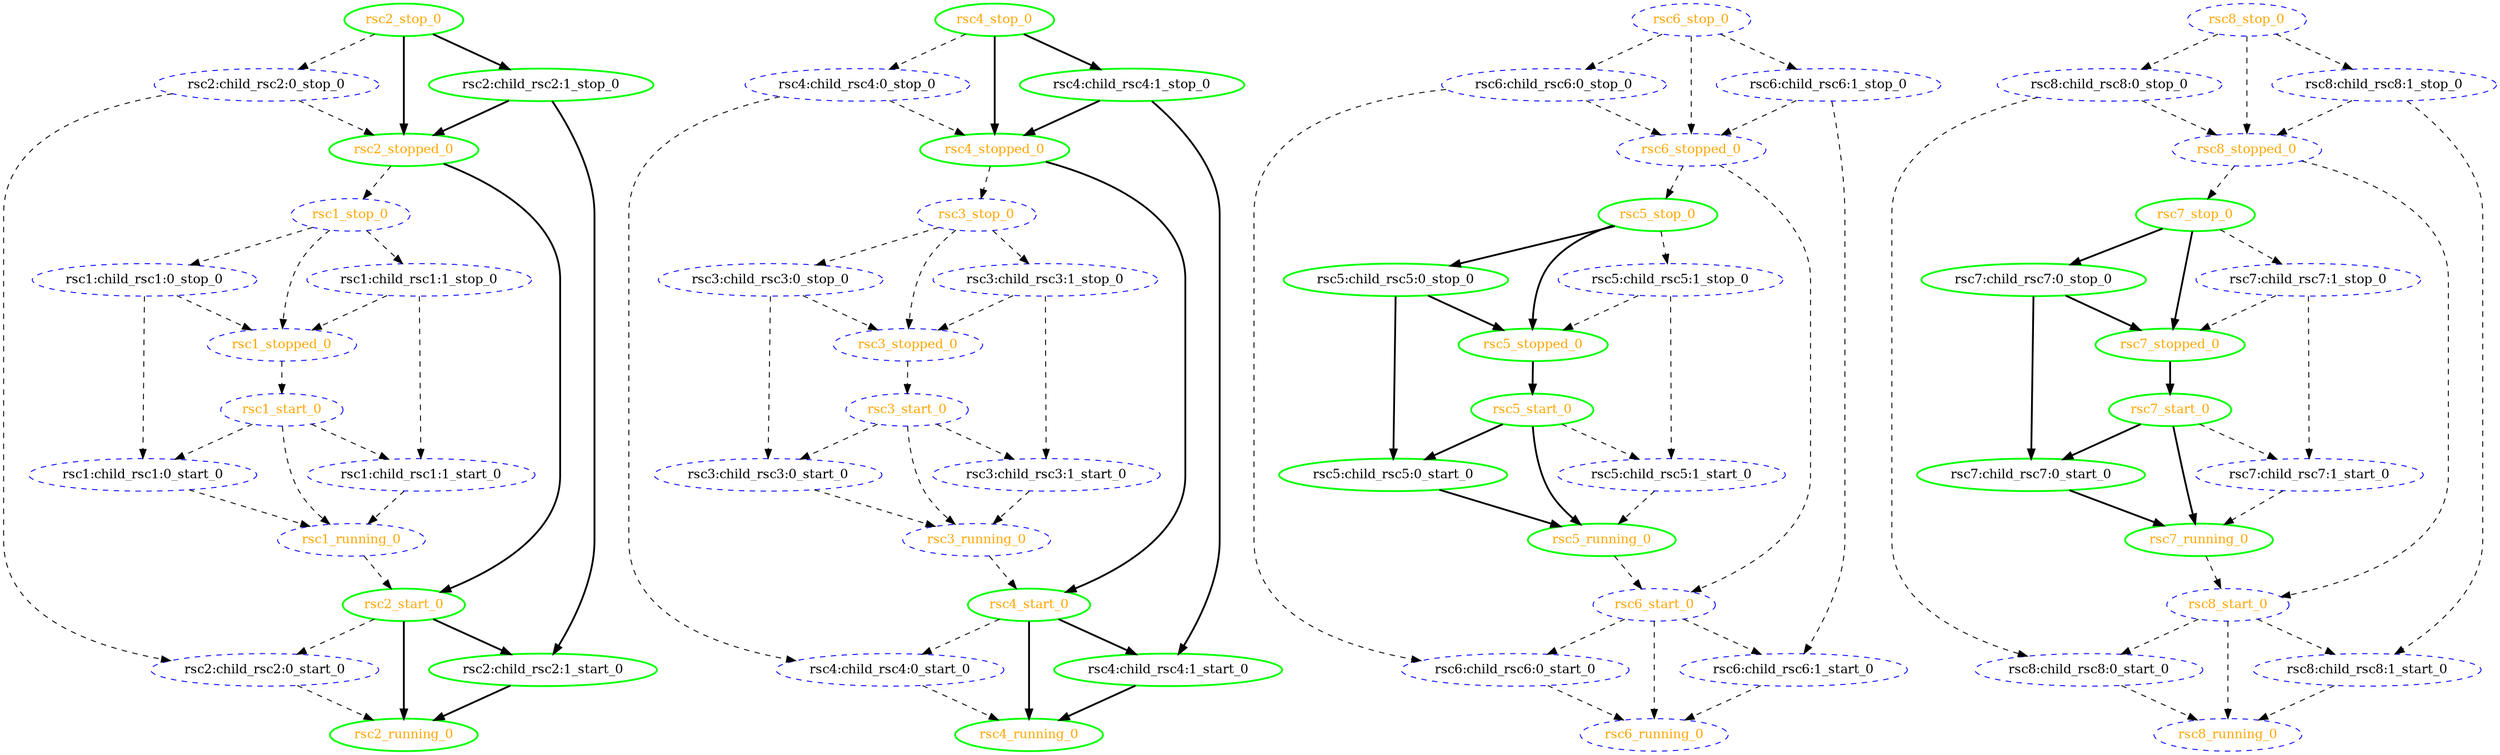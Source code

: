 digraph "g" {
	size = "30,30"
"rsc1:child_rsc1:0_stop_0" [ style="dashed" color="blue" fontcolor="black" ]
"rsc1:child_rsc1:0_start_0" [ style="dashed" color="blue" fontcolor="black" ]
"rsc1:child_rsc1:1_stop_0" [ style="dashed" color="blue" fontcolor="black" ]
"rsc1:child_rsc1:1_start_0" [ style="dashed" color="blue" fontcolor="black" ]
"rsc1_start_0" [ style="dashed" color="blue" fontcolor="orange" ]
"rsc1_running_0" [ style="dashed" color="blue" fontcolor="orange" ]
"rsc1_stop_0" [ style="dashed" color="blue" fontcolor="orange" ]
"rsc1_stopped_0" [ style="dashed" color="blue" fontcolor="orange" ]
"rsc2:child_rsc2:0_stop_0" [ style="dashed" color="blue" fontcolor="black" ]
"rsc2:child_rsc2:0_start_0" [ style="dashed" color="blue" fontcolor="black" ]
"rsc2:child_rsc2:1_stop_0" [ tooltip="node1" style=bold color="green" fontcolor="black" ]
"rsc2:child_rsc2:1_start_0" [ tooltip="node2" style=bold color="green" fontcolor="black" ]
"rsc2_start_0" [ tooltip="" style=bold color="green" fontcolor="orange" ]
"rsc2_running_0" [ tooltip="" style=bold color="green" fontcolor="orange" ]
"rsc2_stop_0" [ tooltip="" style=bold color="green" fontcolor="orange" ]
"rsc2_stopped_0" [ tooltip="" style=bold color="green" fontcolor="orange" ]
"rsc3:child_rsc3:0_stop_0" [ style="dashed" color="blue" fontcolor="black" ]
"rsc3:child_rsc3:0_start_0" [ style="dashed" color="blue" fontcolor="black" ]
"rsc3:child_rsc3:1_stop_0" [ style="dashed" color="blue" fontcolor="black" ]
"rsc3:child_rsc3:1_start_0" [ style="dashed" color="blue" fontcolor="black" ]
"rsc3_start_0" [ style="dashed" color="blue" fontcolor="orange" ]
"rsc3_running_0" [ style="dashed" color="blue" fontcolor="orange" ]
"rsc3_stop_0" [ style="dashed" color="blue" fontcolor="orange" ]
"rsc3_stopped_0" [ style="dashed" color="blue" fontcolor="orange" ]
"rsc4:child_rsc4:0_stop_0" [ style="dashed" color="blue" fontcolor="black" ]
"rsc4:child_rsc4:0_start_0" [ style="dashed" color="blue" fontcolor="black" ]
"rsc4:child_rsc4:1_stop_0" [ tooltip="node1" style=bold color="green" fontcolor="black" ]
"rsc4:child_rsc4:1_start_0" [ tooltip="node2" style=bold color="green" fontcolor="black" ]
"rsc4_start_0" [ tooltip="" style=bold color="green" fontcolor="orange" ]
"rsc4_running_0" [ tooltip="" style=bold color="green" fontcolor="orange" ]
"rsc4_stop_0" [ tooltip="" style=bold color="green" fontcolor="orange" ]
"rsc4_stopped_0" [ tooltip="" style=bold color="green" fontcolor="orange" ]
"rsc5:child_rsc5:0_stop_0" [ tooltip="node2" style=bold color="green" fontcolor="black" ]
"rsc5:child_rsc5:0_start_0" [ tooltip="node1" style=bold color="green" fontcolor="black" ]
"rsc5:child_rsc5:1_stop_0" [ style="dashed" color="blue" fontcolor="black" ]
"rsc5:child_rsc5:1_start_0" [ style="dashed" color="blue" fontcolor="black" ]
"rsc5_start_0" [ tooltip="" style=bold color="green" fontcolor="orange" ]
"rsc5_running_0" [ tooltip="" style=bold color="green" fontcolor="orange" ]
"rsc5_stop_0" [ tooltip="" style=bold color="green" fontcolor="orange" ]
"rsc5_stopped_0" [ tooltip="" style=bold color="green" fontcolor="orange" ]
"rsc6:child_rsc6:0_stop_0" [ style="dashed" color="blue" fontcolor="black" ]
"rsc6:child_rsc6:0_start_0" [ style="dashed" color="blue" fontcolor="black" ]
"rsc6:child_rsc6:1_stop_0" [ style="dashed" color="blue" fontcolor="black" ]
"rsc6:child_rsc6:1_start_0" [ style="dashed" color="blue" fontcolor="black" ]
"rsc6_start_0" [ style="dashed" color="blue" fontcolor="orange" ]
"rsc6_running_0" [ style="dashed" color="blue" fontcolor="orange" ]
"rsc6_stop_0" [ style="dashed" color="blue" fontcolor="orange" ]
"rsc6_stopped_0" [ style="dashed" color="blue" fontcolor="orange" ]
"rsc7:child_rsc7:0_stop_0" [ tooltip="node2" style=bold color="green" fontcolor="black" ]
"rsc7:child_rsc7:0_start_0" [ tooltip="node1" style=bold color="green" fontcolor="black" ]
"rsc7:child_rsc7:1_stop_0" [ style="dashed" color="blue" fontcolor="black" ]
"rsc7:child_rsc7:1_start_0" [ style="dashed" color="blue" fontcolor="black" ]
"rsc7_start_0" [ tooltip="" style=bold color="green" fontcolor="orange" ]
"rsc7_running_0" [ tooltip="" style=bold color="green" fontcolor="orange" ]
"rsc7_stop_0" [ tooltip="" style=bold color="green" fontcolor="orange" ]
"rsc7_stopped_0" [ tooltip="" style=bold color="green" fontcolor="orange" ]
"rsc8:child_rsc8:0_stop_0" [ style="dashed" color="blue" fontcolor="black" ]
"rsc8:child_rsc8:0_start_0" [ style="dashed" color="blue" fontcolor="black" ]
"rsc8:child_rsc8:1_stop_0" [ style="dashed" color="blue" fontcolor="black" ]
"rsc8:child_rsc8:1_start_0" [ style="dashed" color="blue" fontcolor="black" ]
"rsc8_start_0" [ style="dashed" color="blue" fontcolor="orange" ]
"rsc8_running_0" [ style="dashed" color="blue" fontcolor="orange" ]
"rsc8_stop_0" [ style="dashed" color="blue" fontcolor="orange" ]
"rsc8_stopped_0" [ style="dashed" color="blue" fontcolor="orange" ]
"rsc1_stop_0" -> "rsc1:child_rsc1:0_stop_0" [ style = dashed]
"rsc1:child_rsc1:0_stop_0" -> "rsc1:child_rsc1:0_start_0" [ style = dashed]
"rsc1_start_0" -> "rsc1:child_rsc1:0_start_0" [ style = dashed]
"rsc1_stop_0" -> "rsc1:child_rsc1:1_stop_0" [ style = dashed]
"rsc1:child_rsc1:1_stop_0" -> "rsc1:child_rsc1:1_start_0" [ style = dashed]
"rsc1_start_0" -> "rsc1:child_rsc1:1_start_0" [ style = dashed]
"rsc1_stopped_0" -> "rsc1_start_0" [ style = dashed]
"rsc1_start_0" -> "rsc1_running_0" [ style = dashed]
"rsc1:child_rsc1:0_start_0" -> "rsc1_running_0" [ style = dashed]
"rsc1:child_rsc1:1_start_0" -> "rsc1_running_0" [ style = dashed]
"rsc2_stopped_0" -> "rsc1_stop_0" [ style = dashed]
"rsc1_stop_0" -> "rsc1_stopped_0" [ style = dashed]
"rsc1:child_rsc1:0_stop_0" -> "rsc1_stopped_0" [ style = dashed]
"rsc1:child_rsc1:1_stop_0" -> "rsc1_stopped_0" [ style = dashed]
"rsc2_stop_0" -> "rsc2:child_rsc2:0_stop_0" [ style = dashed]
"rsc2:child_rsc2:0_stop_0" -> "rsc2:child_rsc2:0_start_0" [ style = dashed]
"rsc2_start_0" -> "rsc2:child_rsc2:0_start_0" [ style = dashed]
"rsc2_stop_0" -> "rsc2:child_rsc2:1_stop_0" [ style = bold]
"rsc2:child_rsc2:1_stop_0" -> "rsc2:child_rsc2:1_start_0" [ style = bold]
"rsc2_start_0" -> "rsc2:child_rsc2:1_start_0" [ style = bold]
"rsc1_running_0" -> "rsc2_start_0" [ style = dashed]
"rsc2_stopped_0" -> "rsc2_start_0" [ style = bold]
"rsc2:child_rsc2:0_start_0" -> "rsc2_running_0" [ style = dashed]
"rsc2:child_rsc2:1_start_0" -> "rsc2_running_0" [ style = bold]
"rsc2_start_0" -> "rsc2_running_0" [ style = bold]
"rsc2:child_rsc2:0_stop_0" -> "rsc2_stopped_0" [ style = dashed]
"rsc2:child_rsc2:1_stop_0" -> "rsc2_stopped_0" [ style = bold]
"rsc2_stop_0" -> "rsc2_stopped_0" [ style = bold]
"rsc3_stop_0" -> "rsc3:child_rsc3:0_stop_0" [ style = dashed]
"rsc3:child_rsc3:0_stop_0" -> "rsc3:child_rsc3:0_start_0" [ style = dashed]
"rsc3_start_0" -> "rsc3:child_rsc3:0_start_0" [ style = dashed]
"rsc3_stop_0" -> "rsc3:child_rsc3:1_stop_0" [ style = dashed]
"rsc3:child_rsc3:1_stop_0" -> "rsc3:child_rsc3:1_start_0" [ style = dashed]
"rsc3_start_0" -> "rsc3:child_rsc3:1_start_0" [ style = dashed]
"rsc3_stopped_0" -> "rsc3_start_0" [ style = dashed]
"rsc3_start_0" -> "rsc3_running_0" [ style = dashed]
"rsc3:child_rsc3:0_start_0" -> "rsc3_running_0" [ style = dashed]
"rsc3:child_rsc3:1_start_0" -> "rsc3_running_0" [ style = dashed]
"rsc4_stopped_0" -> "rsc3_stop_0" [ style = dashed]
"rsc3_stop_0" -> "rsc3_stopped_0" [ style = dashed]
"rsc3:child_rsc3:0_stop_0" -> "rsc3_stopped_0" [ style = dashed]
"rsc3:child_rsc3:1_stop_0" -> "rsc3_stopped_0" [ style = dashed]
"rsc4_stop_0" -> "rsc4:child_rsc4:0_stop_0" [ style = dashed]
"rsc4:child_rsc4:0_stop_0" -> "rsc4:child_rsc4:0_start_0" [ style = dashed]
"rsc4_start_0" -> "rsc4:child_rsc4:0_start_0" [ style = dashed]
"rsc4_stop_0" -> "rsc4:child_rsc4:1_stop_0" [ style = bold]
"rsc4:child_rsc4:1_stop_0" -> "rsc4:child_rsc4:1_start_0" [ style = bold]
"rsc4_start_0" -> "rsc4:child_rsc4:1_start_0" [ style = bold]
"rsc3_running_0" -> "rsc4_start_0" [ style = dashed]
"rsc4_stopped_0" -> "rsc4_start_0" [ style = bold]
"rsc4:child_rsc4:0_start_0" -> "rsc4_running_0" [ style = dashed]
"rsc4:child_rsc4:1_start_0" -> "rsc4_running_0" [ style = bold]
"rsc4_start_0" -> "rsc4_running_0" [ style = bold]
"rsc4:child_rsc4:0_stop_0" -> "rsc4_stopped_0" [ style = dashed]
"rsc4:child_rsc4:1_stop_0" -> "rsc4_stopped_0" [ style = bold]
"rsc4_stop_0" -> "rsc4_stopped_0" [ style = bold]
"rsc5_stop_0" -> "rsc5:child_rsc5:0_stop_0" [ style = bold]
"rsc5:child_rsc5:0_stop_0" -> "rsc5:child_rsc5:0_start_0" [ style = bold]
"rsc5_start_0" -> "rsc5:child_rsc5:0_start_0" [ style = bold]
"rsc5_stop_0" -> "rsc5:child_rsc5:1_stop_0" [ style = dashed]
"rsc5:child_rsc5:1_stop_0" -> "rsc5:child_rsc5:1_start_0" [ style = dashed]
"rsc5_start_0" -> "rsc5:child_rsc5:1_start_0" [ style = dashed]
"rsc5_stopped_0" -> "rsc5_start_0" [ style = bold]
"rsc5:child_rsc5:0_start_0" -> "rsc5_running_0" [ style = bold]
"rsc5:child_rsc5:1_start_0" -> "rsc5_running_0" [ style = dashed]
"rsc5_start_0" -> "rsc5_running_0" [ style = bold]
"rsc6_stopped_0" -> "rsc5_stop_0" [ style = dashed]
"rsc5:child_rsc5:0_stop_0" -> "rsc5_stopped_0" [ style = bold]
"rsc5:child_rsc5:1_stop_0" -> "rsc5_stopped_0" [ style = dashed]
"rsc5_stop_0" -> "rsc5_stopped_0" [ style = bold]
"rsc6_stop_0" -> "rsc6:child_rsc6:0_stop_0" [ style = dashed]
"rsc6:child_rsc6:0_stop_0" -> "rsc6:child_rsc6:0_start_0" [ style = dashed]
"rsc6_start_0" -> "rsc6:child_rsc6:0_start_0" [ style = dashed]
"rsc6_stop_0" -> "rsc6:child_rsc6:1_stop_0" [ style = dashed]
"rsc6:child_rsc6:1_stop_0" -> "rsc6:child_rsc6:1_start_0" [ style = dashed]
"rsc6_start_0" -> "rsc6:child_rsc6:1_start_0" [ style = dashed]
"rsc5_running_0" -> "rsc6_start_0" [ style = dashed]
"rsc6_stopped_0" -> "rsc6_start_0" [ style = dashed]
"rsc6_start_0" -> "rsc6_running_0" [ style = dashed]
"rsc6:child_rsc6:0_start_0" -> "rsc6_running_0" [ style = dashed]
"rsc6:child_rsc6:1_start_0" -> "rsc6_running_0" [ style = dashed]
"rsc6_stop_0" -> "rsc6_stopped_0" [ style = dashed]
"rsc6:child_rsc6:0_stop_0" -> "rsc6_stopped_0" [ style = dashed]
"rsc6:child_rsc6:1_stop_0" -> "rsc6_stopped_0" [ style = dashed]
"rsc7_stop_0" -> "rsc7:child_rsc7:0_stop_0" [ style = bold]
"rsc7:child_rsc7:0_stop_0" -> "rsc7:child_rsc7:0_start_0" [ style = bold]
"rsc7_start_0" -> "rsc7:child_rsc7:0_start_0" [ style = bold]
"rsc7_stop_0" -> "rsc7:child_rsc7:1_stop_0" [ style = dashed]
"rsc7:child_rsc7:1_stop_0" -> "rsc7:child_rsc7:1_start_0" [ style = dashed]
"rsc7_start_0" -> "rsc7:child_rsc7:1_start_0" [ style = dashed]
"rsc7_stopped_0" -> "rsc7_start_0" [ style = bold]
"rsc7:child_rsc7:0_start_0" -> "rsc7_running_0" [ style = bold]
"rsc7:child_rsc7:1_start_0" -> "rsc7_running_0" [ style = dashed]
"rsc7_start_0" -> "rsc7_running_0" [ style = bold]
"rsc8_stopped_0" -> "rsc7_stop_0" [ style = dashed]
"rsc7:child_rsc7:0_stop_0" -> "rsc7_stopped_0" [ style = bold]
"rsc7:child_rsc7:1_stop_0" -> "rsc7_stopped_0" [ style = dashed]
"rsc7_stop_0" -> "rsc7_stopped_0" [ style = bold]
"rsc8_stop_0" -> "rsc8:child_rsc8:0_stop_0" [ style = dashed]
"rsc8:child_rsc8:0_stop_0" -> "rsc8:child_rsc8:0_start_0" [ style = dashed]
"rsc8_start_0" -> "rsc8:child_rsc8:0_start_0" [ style = dashed]
"rsc8_stop_0" -> "rsc8:child_rsc8:1_stop_0" [ style = dashed]
"rsc8:child_rsc8:1_stop_0" -> "rsc8:child_rsc8:1_start_0" [ style = dashed]
"rsc8_start_0" -> "rsc8:child_rsc8:1_start_0" [ style = dashed]
"rsc7_running_0" -> "rsc8_start_0" [ style = dashed]
"rsc8_stopped_0" -> "rsc8_start_0" [ style = dashed]
"rsc8_start_0" -> "rsc8_running_0" [ style = dashed]
"rsc8:child_rsc8:0_start_0" -> "rsc8_running_0" [ style = dashed]
"rsc8:child_rsc8:1_start_0" -> "rsc8_running_0" [ style = dashed]
"rsc8_stop_0" -> "rsc8_stopped_0" [ style = dashed]
"rsc8:child_rsc8:0_stop_0" -> "rsc8_stopped_0" [ style = dashed]
"rsc8:child_rsc8:1_stop_0" -> "rsc8_stopped_0" [ style = dashed]
}
